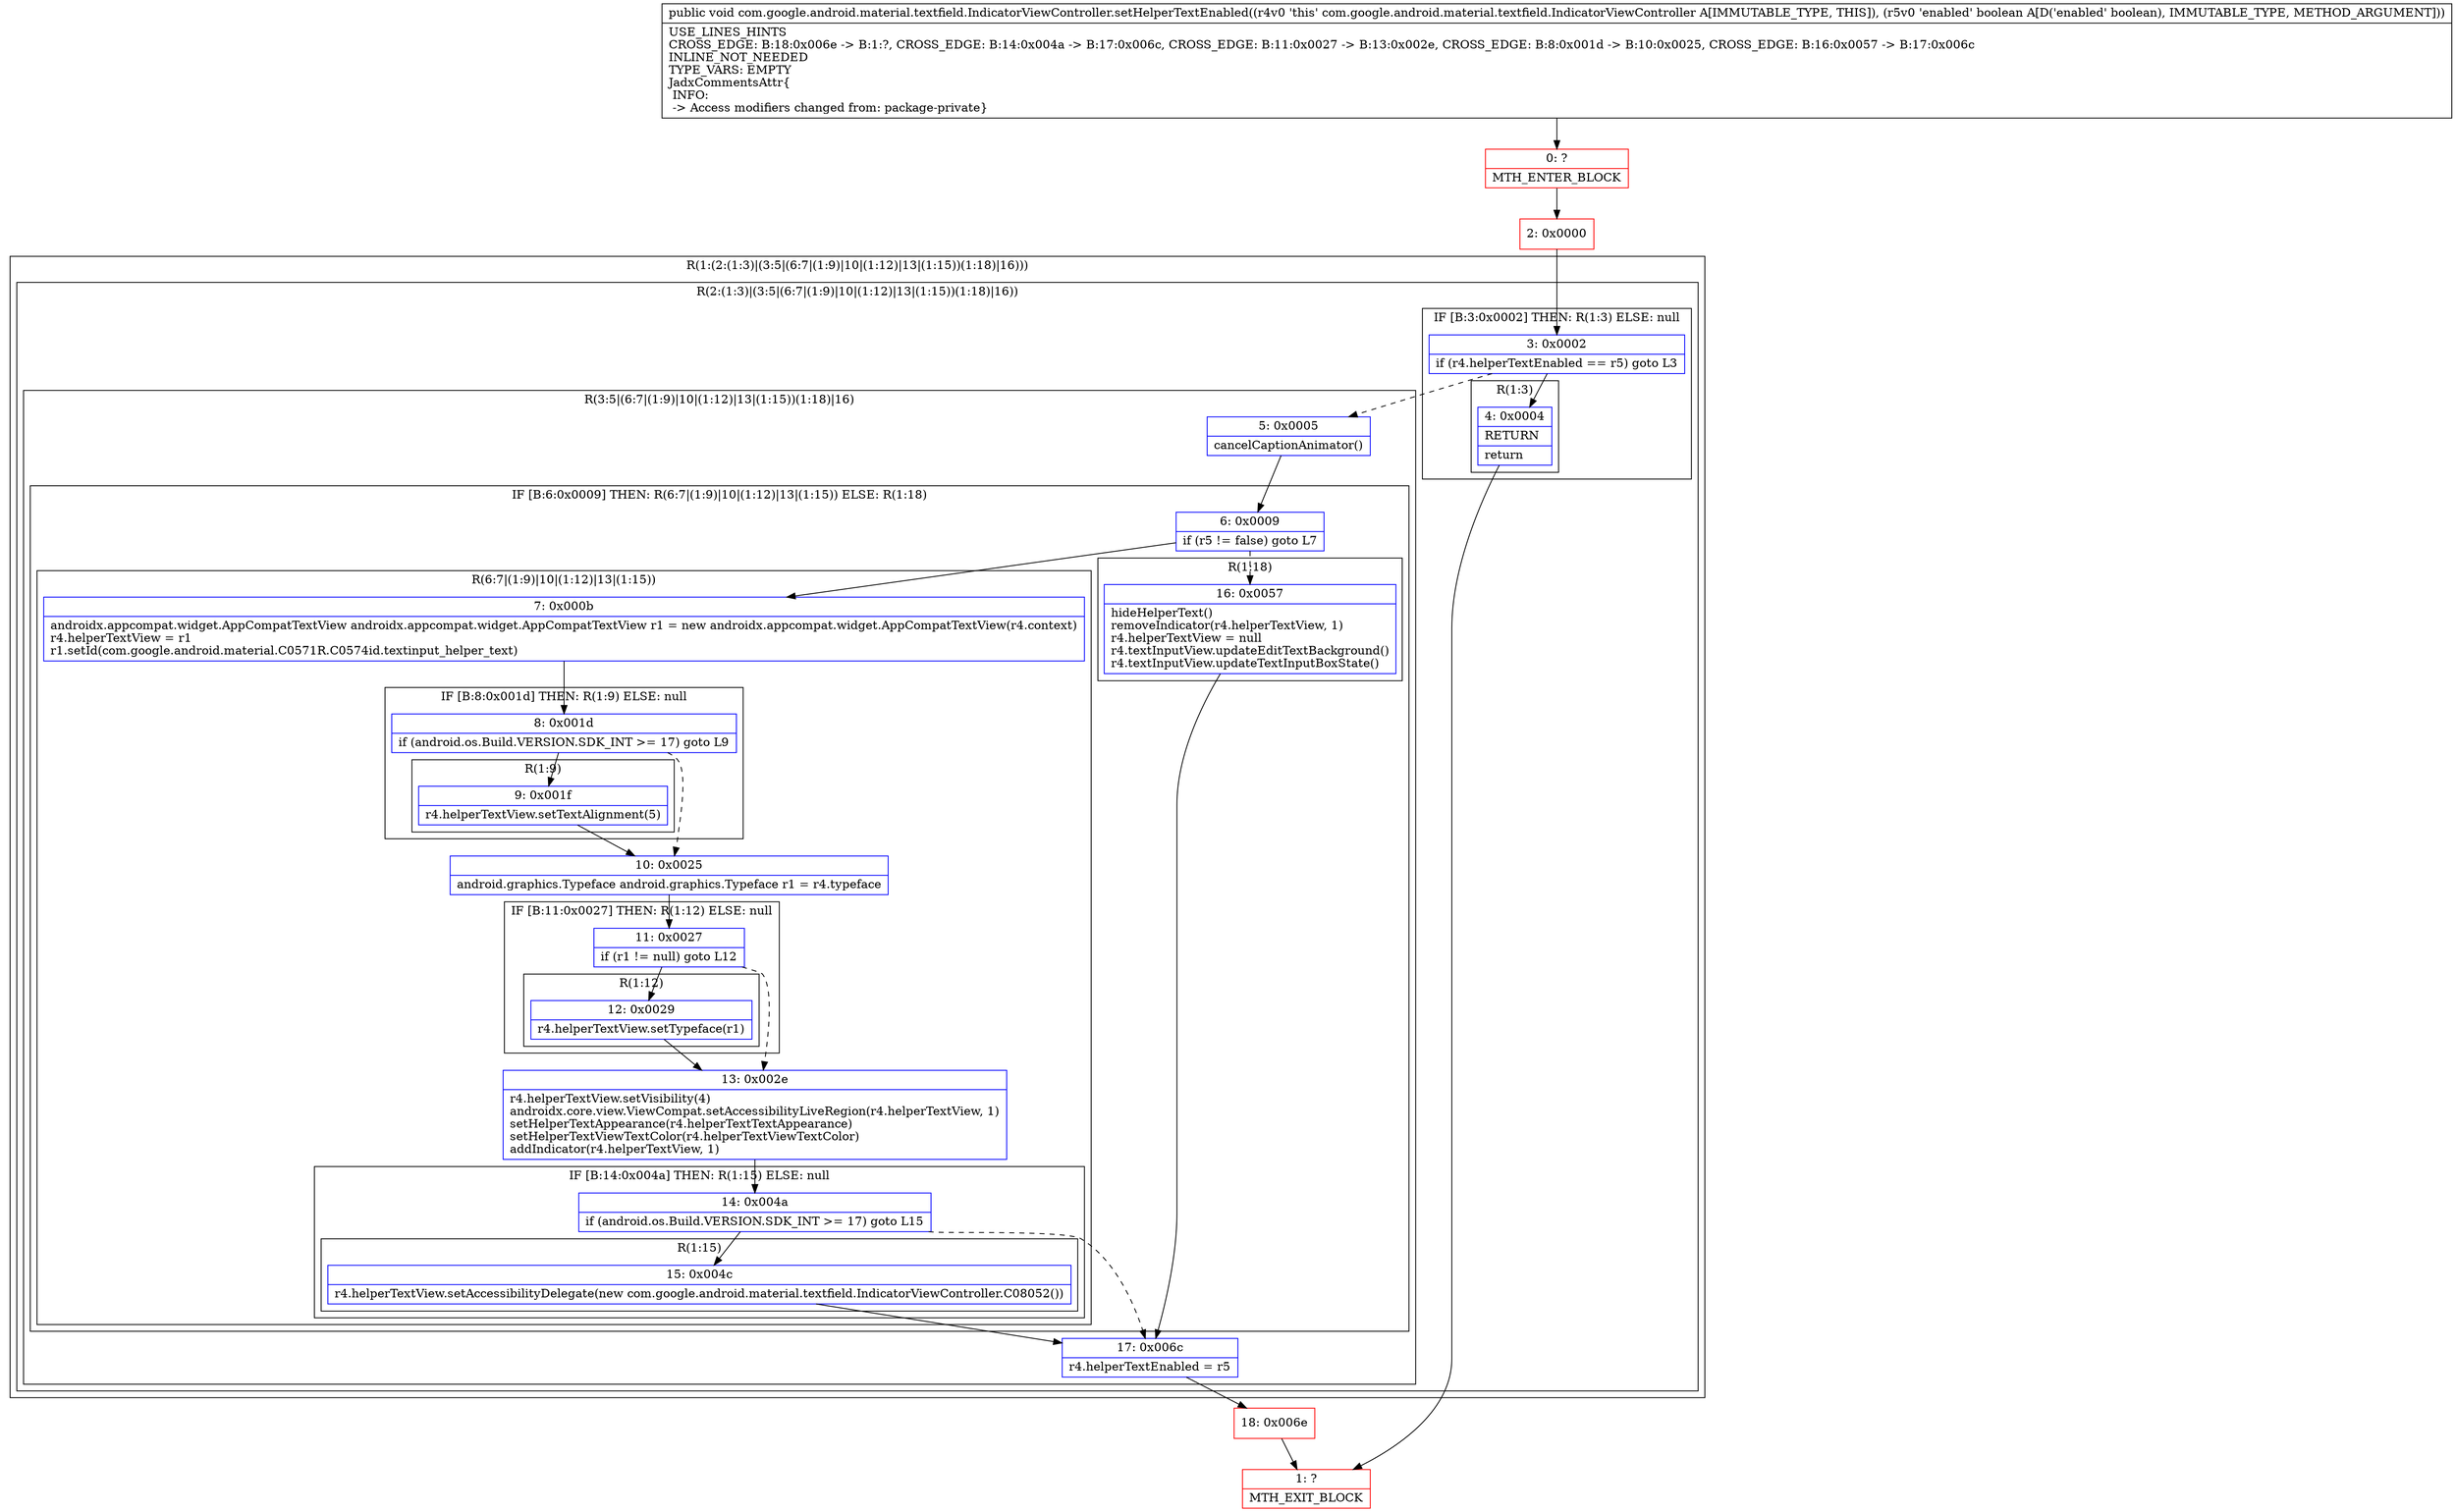 digraph "CFG forcom.google.android.material.textfield.IndicatorViewController.setHelperTextEnabled(Z)V" {
subgraph cluster_Region_1128241710 {
label = "R(1:(2:(1:3)|(3:5|(6:7|(1:9)|10|(1:12)|13|(1:15))(1:18)|16)))";
node [shape=record,color=blue];
subgraph cluster_Region_1600660457 {
label = "R(2:(1:3)|(3:5|(6:7|(1:9)|10|(1:12)|13|(1:15))(1:18)|16))";
node [shape=record,color=blue];
subgraph cluster_IfRegion_1205751242 {
label = "IF [B:3:0x0002] THEN: R(1:3) ELSE: null";
node [shape=record,color=blue];
Node_3 [shape=record,label="{3\:\ 0x0002|if (r4.helperTextEnabled == r5) goto L3\l}"];
subgraph cluster_Region_1570860216 {
label = "R(1:3)";
node [shape=record,color=blue];
Node_4 [shape=record,label="{4\:\ 0x0004|RETURN\l|return\l}"];
}
}
subgraph cluster_Region_1659925448 {
label = "R(3:5|(6:7|(1:9)|10|(1:12)|13|(1:15))(1:18)|16)";
node [shape=record,color=blue];
Node_5 [shape=record,label="{5\:\ 0x0005|cancelCaptionAnimator()\l}"];
subgraph cluster_IfRegion_2082038548 {
label = "IF [B:6:0x0009] THEN: R(6:7|(1:9)|10|(1:12)|13|(1:15)) ELSE: R(1:18)";
node [shape=record,color=blue];
Node_6 [shape=record,label="{6\:\ 0x0009|if (r5 != false) goto L7\l}"];
subgraph cluster_Region_486922867 {
label = "R(6:7|(1:9)|10|(1:12)|13|(1:15))";
node [shape=record,color=blue];
Node_7 [shape=record,label="{7\:\ 0x000b|androidx.appcompat.widget.AppCompatTextView androidx.appcompat.widget.AppCompatTextView r1 = new androidx.appcompat.widget.AppCompatTextView(r4.context)\lr4.helperTextView = r1\lr1.setId(com.google.android.material.C0571R.C0574id.textinput_helper_text)\l}"];
subgraph cluster_IfRegion_1226625344 {
label = "IF [B:8:0x001d] THEN: R(1:9) ELSE: null";
node [shape=record,color=blue];
Node_8 [shape=record,label="{8\:\ 0x001d|if (android.os.Build.VERSION.SDK_INT \>= 17) goto L9\l}"];
subgraph cluster_Region_521056375 {
label = "R(1:9)";
node [shape=record,color=blue];
Node_9 [shape=record,label="{9\:\ 0x001f|r4.helperTextView.setTextAlignment(5)\l}"];
}
}
Node_10 [shape=record,label="{10\:\ 0x0025|android.graphics.Typeface android.graphics.Typeface r1 = r4.typeface\l}"];
subgraph cluster_IfRegion_1277354201 {
label = "IF [B:11:0x0027] THEN: R(1:12) ELSE: null";
node [shape=record,color=blue];
Node_11 [shape=record,label="{11\:\ 0x0027|if (r1 != null) goto L12\l}"];
subgraph cluster_Region_1753376918 {
label = "R(1:12)";
node [shape=record,color=blue];
Node_12 [shape=record,label="{12\:\ 0x0029|r4.helperTextView.setTypeface(r1)\l}"];
}
}
Node_13 [shape=record,label="{13\:\ 0x002e|r4.helperTextView.setVisibility(4)\landroidx.core.view.ViewCompat.setAccessibilityLiveRegion(r4.helperTextView, 1)\lsetHelperTextAppearance(r4.helperTextTextAppearance)\lsetHelperTextViewTextColor(r4.helperTextViewTextColor)\laddIndicator(r4.helperTextView, 1)\l}"];
subgraph cluster_IfRegion_2122448493 {
label = "IF [B:14:0x004a] THEN: R(1:15) ELSE: null";
node [shape=record,color=blue];
Node_14 [shape=record,label="{14\:\ 0x004a|if (android.os.Build.VERSION.SDK_INT \>= 17) goto L15\l}"];
subgraph cluster_Region_1236743018 {
label = "R(1:15)";
node [shape=record,color=blue];
Node_15 [shape=record,label="{15\:\ 0x004c|r4.helperTextView.setAccessibilityDelegate(new com.google.android.material.textfield.IndicatorViewController.C08052())\l}"];
}
}
}
subgraph cluster_Region_1720614349 {
label = "R(1:18)";
node [shape=record,color=blue];
Node_16 [shape=record,label="{16\:\ 0x0057|hideHelperText()\lremoveIndicator(r4.helperTextView, 1)\lr4.helperTextView = null\lr4.textInputView.updateEditTextBackground()\lr4.textInputView.updateTextInputBoxState()\l}"];
}
}
Node_17 [shape=record,label="{17\:\ 0x006c|r4.helperTextEnabled = r5\l}"];
}
}
}
Node_0 [shape=record,color=red,label="{0\:\ ?|MTH_ENTER_BLOCK\l}"];
Node_2 [shape=record,color=red,label="{2\:\ 0x0000}"];
Node_1 [shape=record,color=red,label="{1\:\ ?|MTH_EXIT_BLOCK\l}"];
Node_18 [shape=record,color=red,label="{18\:\ 0x006e}"];
MethodNode[shape=record,label="{public void com.google.android.material.textfield.IndicatorViewController.setHelperTextEnabled((r4v0 'this' com.google.android.material.textfield.IndicatorViewController A[IMMUTABLE_TYPE, THIS]), (r5v0 'enabled' boolean A[D('enabled' boolean), IMMUTABLE_TYPE, METHOD_ARGUMENT]))  | USE_LINES_HINTS\lCROSS_EDGE: B:18:0x006e \-\> B:1:?, CROSS_EDGE: B:14:0x004a \-\> B:17:0x006c, CROSS_EDGE: B:11:0x0027 \-\> B:13:0x002e, CROSS_EDGE: B:8:0x001d \-\> B:10:0x0025, CROSS_EDGE: B:16:0x0057 \-\> B:17:0x006c\lINLINE_NOT_NEEDED\lTYPE_VARS: EMPTY\lJadxCommentsAttr\{\l INFO: \l \-\> Access modifiers changed from: package\-private\}\l}"];
MethodNode -> Node_0;Node_3 -> Node_4;
Node_3 -> Node_5[style=dashed];
Node_4 -> Node_1;
Node_5 -> Node_6;
Node_6 -> Node_7;
Node_6 -> Node_16[style=dashed];
Node_7 -> Node_8;
Node_8 -> Node_9;
Node_8 -> Node_10[style=dashed];
Node_9 -> Node_10;
Node_10 -> Node_11;
Node_11 -> Node_12;
Node_11 -> Node_13[style=dashed];
Node_12 -> Node_13;
Node_13 -> Node_14;
Node_14 -> Node_15;
Node_14 -> Node_17[style=dashed];
Node_15 -> Node_17;
Node_16 -> Node_17;
Node_17 -> Node_18;
Node_0 -> Node_2;
Node_2 -> Node_3;
Node_18 -> Node_1;
}

